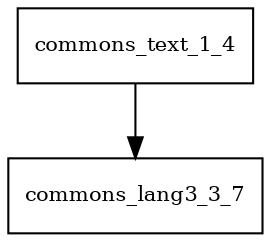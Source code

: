 digraph commons_text_1_4_dependencies {
  node [shape = box, fontsize=10.0];
  commons_text_1_4 -> commons_lang3_3_7;
}
